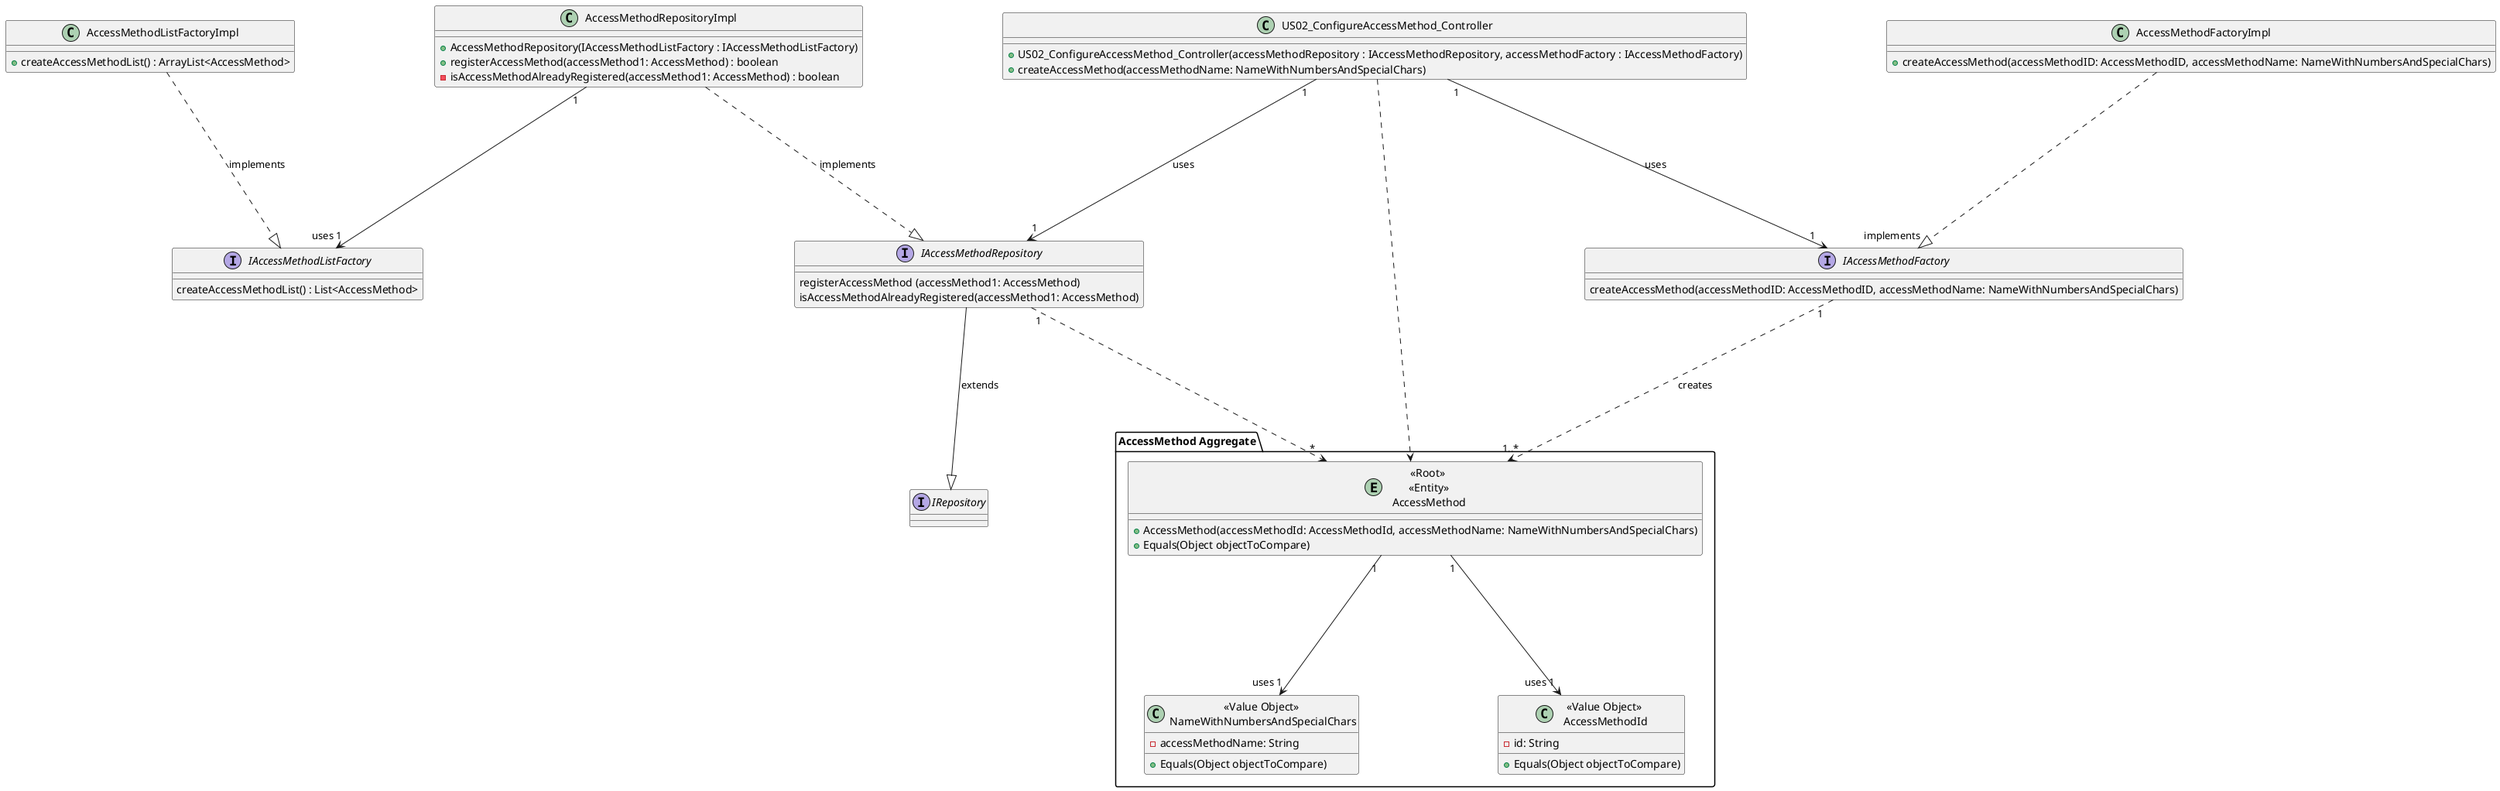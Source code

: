 @startuml

skinparam ranksep 180
skinparam nodesep 180

package "AccessMethod Aggregate" {
    entity "<<Root>>\n <<Entity>>\n AccessMethod" as AME{
    + AccessMethod(accessMethodId: AccessMethodId, accessMethodName: NameWithNumbersAndSpecialChars)
    + Equals(Object objectToCompare)
    }
    class "<<Value Object>>\n NameWithNumbersAndSpecialChars" as VOName{
        - accessMethodName: String
        + Equals(Object objectToCompare)
    }

    class "<<Value Object>>\n AccessMethodId" as VOId{
        - id: String
        + Equals(Object objectToCompare)
    }
}

'uses
AME "1" --> "uses 1" VOName
AME "1" --> "uses 1" VOId


Interface IAccessMethodFactory {
    createAccessMethod(accessMethodID: AccessMethodID, accessMethodName: NameWithNumbersAndSpecialChars)
}

class AccessMethodFactoryImpl {
     +createAccessMethod(accessMethodID: AccessMethodID, accessMethodName: NameWithNumbersAndSpecialChars)
}
'implements
AccessMethodFactoryImpl ..|> "implements"  IAccessMethodFactory


Interface IAccessMethodListFactory {
 createAccessMethodList() : List<AccessMethod>
}

class AccessMethodListFactoryImpl {
    +createAccessMethodList() : ArrayList<AccessMethod>
}
'implements
AccessMethodListFactoryImpl ..|> IAccessMethodListFactory : implements


Interface IRepository{
}
Interface IAccessMethodRepository{
  registerAccessMethod (accessMethod1: AccessMethod)
  isAccessMethodAlreadyRegistered(accessMethod1: AccessMethod)
}

'extends
IAccessMethodRepository --|> IRepository : extends

class AccessMethodRepositoryImpl {
    +AccessMethodRepository(IAccessMethodListFactory : IAccessMethodListFactory)
    +registerAccessMethod(accessMethod1: AccessMethod) : boolean
    -isAccessMethodAlreadyRegistered(accessMethod1: AccessMethod) : boolean
}

'implements
AccessMethodRepositoryImpl ..|>  IAccessMethodRepository : implements

'uses
AccessMethodRepositoryImpl "1" --> "uses 1" IAccessMethodListFactory

class US02_ConfigureAccessMethod_Controller {
    +US02_ConfigureAccessMethod_Controller(accessMethodRepository : IAccessMethodRepository, accessMethodFactory : IAccessMethodFactory)
    +createAccessMethod(accessMethodName: NameWithNumbersAndSpecialChars)
}

'creates
IAccessMethodFactory "1" ..> "1..*" AME : creates
'dependency
IAccessMethodRepository "1"..> "*" AME
US02_ConfigureAccessMethod_Controller "1"--> "1" IAccessMethodRepository : uses
US02_ConfigureAccessMethod_Controller "1"--> "1" IAccessMethodFactory : uses
US02_ConfigureAccessMethod_Controller ..> AME
@enduml